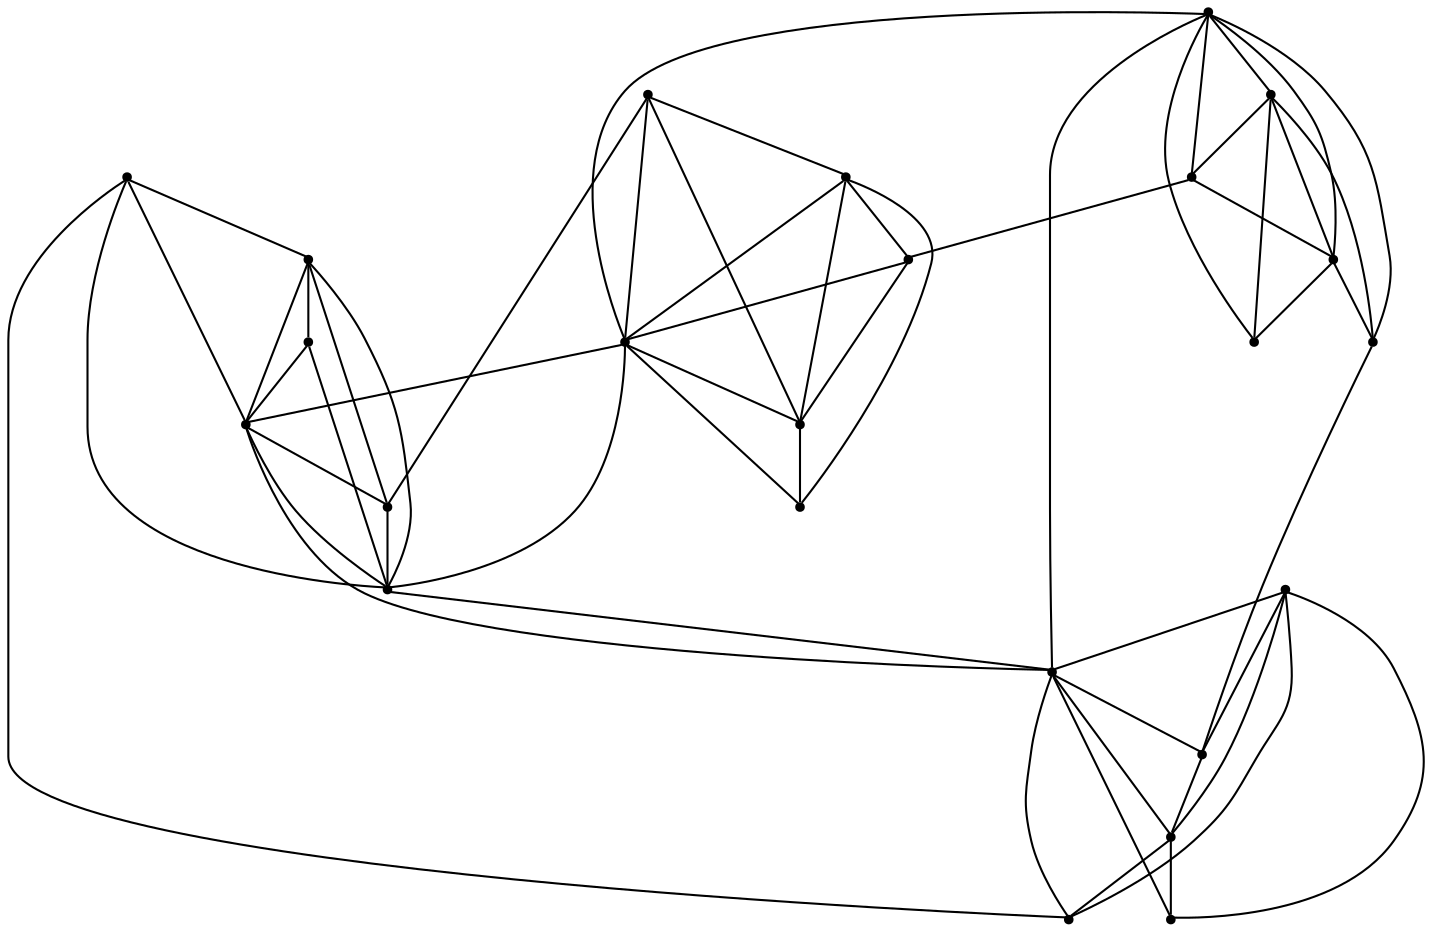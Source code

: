graph {
  node [shape=point,comment="{\"directed\":false,\"doi\":\"10.1007/3-540-37623-2_22\",\"figure\":\"5\"}"]

  v0 [pos="1533.308952101422,567.9165946112738"]
  v1 [pos="1337.0407767948582,567.9165946112738"]
  v2 [pos="1209.2789689703495,567.9165946112738"]
  v3 [pos="1013.0107300795977,567.9165946112738"]
  v4 [pos="885.2488586709006,567.9165946112738"]
  v5 [pos="688.9806197801488,567.9165946112738"]
  v6 [pos="561.2187165793575,567.9165946112738"]
  v7 [pos="364.950541272794,567.9165946112738"]
  v8 [pos="1533.308952101422,469.4165971544053"]
  v9 [pos="1435.299870962333,567.9165946112738"]
  v10 [pos="1337.0407767948582,469.4165971544053"]
  v11 [pos="1435.2998709623332,665.9166759914822"]
  v12 [pos="1209.2789689703495,469.4165971544053"]
  v13 [pos="1111.2697924549784,567.9165946112738"]
  v14 [pos="1111.2697924549784,665.9166759914822"]
  v15 [pos="1013.0107300795977,469.4165971544053"]
  v16 [pos="885.2488586709005,469.4165971544053"]
  v17 [pos="787.2397139476236,567.9165946112738"]
  v18 [pos="688.9806197801488,469.4165971544053"]
  v19 [pos="787.2397139476236,665.9166759914822"]
  v20 [pos="561.2187165793575,469.4165971544053"]
  v21 [pos="463.2096513363158,567.9165946112738"]
  v22 [pos="364.950541272794,469.4165971544053"]
  v23 [pos="463.2096513363158,665.9166759914822"]

  v0 -- v1 [id="-1",pos="1533.308952101422,567.9165946112738 1506.8857478520156,592.9666307237412 1471.732466341448,607.0291307237412 1435.1790610045678,607.0291307237412 1398.6215862796366,607.0291307237412 1363.468304769069,592.9666307237412 1337.0407767948582,567.9165946112738"]
  v7 -- v22 [id="-2",pos="364.950541272794,567.9165946112738 364.950541272794,469.4165971544053 364.950541272794,469.4165971544053 364.950541272794,469.4165971544053"]
  v7 -- v20 [id="-3",pos="364.950541272794,567.9165946112738 561.2187165793575,469.4165971544053 561.2187165793575,469.4165971544053 561.2187165793575,469.4165971544053"]
  v22 -- v6 [id="-4",pos="364.950541272794,469.4165971544053 561.2187165793575,567.9165946112738 561.2187165793575,567.9165946112738 561.2187165793575,567.9165946112738"]
  v22 -- v8 [id="-5",pos="364.950541272794,469.4165971544053 414.0550838744834,381.22092352973084 414.0550838744834,381.22092352973084 414.0550838744834,381.22092352973084 1484.2711411053508,381.22092352973084 1484.2711411053508,381.22092352973084 1484.2711411053508,381.22092352973084 1533.308952101422,469.4165971544053 1533.308952101422,469.4165971544053 1533.308952101422,469.4165971544053"]
  v7 -- v1 [id="-6",pos="364.950541272794,567.9165946112738 384.5981826251178,744.4749620225693 384.5981826251178,744.4749620225693 384.5981826251178,744.4749620225693 1317.355652563533,744.4749620225693 1317.355652563533,744.4749620225693 1317.355652563533,744.4749620225693 1337.0407767948582,567.9165946112738 1337.0407767948582,567.9165946112738 1337.0407767948582,567.9165946112738"]
  v23 -- v6 [id="-7",pos="463.2096513363158,665.9166759914822 561.2187165793575,567.9165946112738 561.2187165793575,567.9165946112738 561.2187165793575,567.9165946112738"]
  v21 -- v22 [id="-8",pos="463.2096513363158,567.9165946112738 364.950541272794,469.4165971544053 364.950541272794,469.4165971544053 364.950541272794,469.4165971544053"]
  v6 -- v20 [id="-9",pos="561.2187165793575,567.9165946112738 561.2187165793575,469.4165971544053 561.2187165793575,469.4165971544053 561.2187165793575,469.4165971544053"]
  v20 -- v18 [id="-10",pos="561.2187165793575,469.4165971544053 688.9806197801488,469.4165971544053 688.9806197801488,469.4165971544053 688.9806197801488,469.4165971544053"]
  v20 -- v21 [id="-11",pos="561.2187165793575,469.4165971544053 463.2096513363158,567.9165946112738 463.2096513363158,567.9165946112738 463.2096513363158,567.9165946112738"]
  v5 -- v16 [id="-12",pos="688.9806197801488,567.9165946112738 885.2488586709005,469.4165971544053 885.2488586709005,469.4165971544053 885.2488586709005,469.4165971544053"]
  v5 -- v17 [id="-13",pos="688.9806197801488,567.9165946112738 787.2397139476236,567.9165946112738 787.2397139476236,567.9165946112738 787.2397139476236,567.9165946112738"]
  v5 -- v2 [id="-14",pos="688.9806197801488,567.9165946112738 728.246749134462,724.837409125434 728.246749134462,724.837409125434 728.246749134462,724.837409125434 1170.0795394295606,724.837409125434 1170.0795394295606,724.837409125434 1170.0795394295606,724.837409125434 1209.2789689703495,567.9165946112738 1209.2789689703495,567.9165946112738 1209.2789689703495,567.9165946112738"]
  v18 -- v5 [id="-15",pos="688.9806197801488,469.4165971544053 688.9806197801488,567.9165946112738 688.9806197801488,567.9165946112738 688.9806197801488,567.9165946112738"]
  v19 -- v4 [id="-16",pos="787.2397139476236,665.9166759914822 885.2488586709006,567.9165946112738 885.2488586709006,567.9165946112738 885.2488586709006,567.9165946112738"]
  v17 -- v4 [id="-17",pos="787.2397139476236,567.9165946112738 885.2488586709006,567.9165946112738 885.2488586709006,567.9165946112738 885.2488586709006,567.9165946112738"]
  v17 -- v18 [id="-18",pos="787.2397139476236,567.9165946112738 688.9806197801488,469.4165971544053 688.9806197801488,469.4165971544053 688.9806197801488,469.4165971544053"]
  v17 -- v19 [id="-19",pos="787.2397139476236,567.9165946112738 787.2397139476236,665.9166759914822 787.2397139476236,665.9166759914822 787.2397139476236,665.9166759914822"]
  v4 -- v18 [id="-20",pos="885.2488586709006,567.9165946112738 688.9806197801488,469.4165971544053 688.9806197801488,469.4165971544053 688.9806197801488,469.4165971544053"]
  v16 -- v4 [id="-21",pos="885.2488586709005,469.4165971544053 885.2488586709006,567.9165946112738 885.2488586709006,567.9165946112738 885.2488586709006,567.9165946112738"]
  v16 -- v15 [id="-22",pos="885.2488586709005,469.4165971544053 1013.0107300795977,469.4165971544053 1013.0107300795977,469.4165971544053 1013.0107300795977,469.4165971544053"]
  v16 -- v17 [id="-23",pos="885.2488586709005,469.4165971544053 787.2397139476236,567.9165946112738 787.2397139476236,567.9165946112738 787.2397139476236,567.9165946112738"]
  v3 -- v13 [id="-24",pos="1013.0107300795977,567.9165946112738 1111.2697924549784,567.9165946112738 1111.2697924549784,567.9165946112738 1111.2697924549784,567.9165946112738"]
  v3 -- v12 [id="-25",pos="1013.0107300795977,567.9165946112738 1209.2789689703495,469.4165971544053 1209.2789689703495,469.4165971544053 1209.2789689703495,469.4165971544053"]
  v3 -- v15 [id="-26",pos="1013.0107300795977,567.9165946112738 1013.0107300795977,469.4165971544053 1013.0107300795977,469.4165971544053 1013.0107300795977,469.4165971544053"]
  v15 -- v2 [id="-27",pos="1013.0107300795977,469.4165971544053 1209.2789689703495,567.9165946112738 1209.2789689703495,567.9165946112738 1209.2789689703495,567.9165946112738"]
  v14 -- v3 [id="-28",pos="1111.2697924549784,665.9166759914822 1013.0107300795977,567.9165946112738 1013.0107300795977,567.9165946112738 1013.0107300795977,567.9165946112738"]
  v14 -- v2 [id="-29",pos="1111.2697924549784,665.9166759914822 1209.2789689703495,567.9165946112738 1209.2789689703495,567.9165946112738 1209.2789689703495,567.9165946112738"]
  v13 -- v15 [id="-30",pos="1111.2697924549784,567.9165946112738 1013.0107300795977,469.4165971544053 1013.0107300795977,469.4165971544053 1013.0107300795977,469.4165971544053"]
  v13 -- v14 [id="-31",pos="1111.2697924549784,567.9165946112738 1111.2697924549784,665.9166759914822 1111.2697924549784,665.9166759914822 1111.2697924549784,665.9166759914822"]
  v13 -- v2 [id="-32",pos="1111.2697924549784,567.9165946112738 1209.2789689703495,567.9165946112738 1209.2789689703495,567.9165946112738 1209.2789689703495,567.9165946112738"]
  v19 -- v5 [id="-33",pos="787.2397139476236,665.9166759914822 688.9806197801488,567.9165946112738 688.9806197801488,567.9165946112738 688.9806197801488,567.9165946112738"]
  v2 -- v12 [id="-34",pos="1209.2789689703495,567.9165946112738 1209.2789689703495,469.4165971544053 1209.2789689703495,469.4165971544053 1209.2789689703495,469.4165971544053"]
  v12 -- v10 [id="-35",pos="1209.2789689703495,469.4165971544053 1337.0407767948582,469.4165971544053 1337.0407767948582,469.4165971544053 1337.0407767948582,469.4165971544053"]
  v12 -- v13 [id="-36",pos="1209.2789689703495,469.4165971544053 1111.2697924549784,567.9165946112738 1111.2697924549784,567.9165946112738 1111.2697924549784,567.9165946112738"]
  v21 -- v23 [id="-37",pos="463.2096513363158,567.9165946112738 463.2096513363158,665.9166759914822 463.2096513363158,665.9166759914822 463.2096513363158,665.9166759914822"]
  v1 -- v8 [id="-38",pos="1337.0407767948582,567.9165946112738 1533.308952101422,469.4165971544053 1533.308952101422,469.4165971544053 1533.308952101422,469.4165971544053"]
  v1 -- v9 [id="-39",pos="1337.0407767948582,567.9165946112738 1435.299870962333,567.9165946112738 1435.299870962333,567.9165946112738 1435.299870962333,567.9165946112738"]
  v21 -- v6 [id="-40",pos="463.2096513363158,567.9165946112738 561.2187165793575,567.9165946112738 561.2187165793575,567.9165946112738 561.2187165793575,567.9165946112738"]
  v10 -- v1 [id="-41",pos="1337.0407767948582,469.4165971544053 1337.0407767948582,567.9165946112738 1337.0407767948582,567.9165946112738 1337.0407767948582,567.9165946112738"]
  v11 -- v0 [id="-42",pos="1435.2998709623332,665.9166759914822 1533.308952101422,567.9165946112738 1533.308952101422,567.9165946112738 1533.308952101422,567.9165946112738"]
  v11 -- v1 [id="-43",pos="1435.2998709623332,665.9166759914822 1337.0407767948582,567.9165946112738 1337.0407767948582,567.9165946112738 1337.0407767948582,567.9165946112738"]
  v9 -- v10 [id="-44",pos="1435.299870962333,567.9165946112738 1337.0407767948582,469.4165971544053 1337.0407767948582,469.4165971544053 1337.0407767948582,469.4165971544053"]
  v9 -- v11 [id="-45",pos="1435.299870962333,567.9165946112738 1435.2998709623332,665.9166759914822 1435.2998709623332,665.9166759914822 1435.2998709623332,665.9166759914822"]
  v9 -- v0 [id="-46",pos="1435.299870962333,567.9165946112738 1533.308952101422,567.9165946112738 1533.308952101422,567.9165946112738 1533.308952101422,567.9165946112738"]
  v23 -- v7 [id="-47",pos="463.2096513363158,665.9166759914822 364.950541272794,567.9165946112738 364.950541272794,567.9165946112738 364.950541272794,567.9165946112738"]
  v0 -- v10 [id="-48",pos="1533.308952101422,567.9165946112738 1337.0407767948582,469.4165971544053 1337.0407767948582,469.4165971544053 1337.0407767948582,469.4165971544053"]
  v8 -- v9 [id="-49",pos="1533.308952101422,469.4165971544053 1435.299870962333,567.9165946112738 1435.299870962333,567.9165946112738 1435.299870962333,567.9165946112738"]
  v8 -- v0 [id="-50",pos="1533.308952101422,469.4165971544053 1533.308952101422,567.9165946112738 1533.308952101422,567.9165946112738 1533.308952101422,567.9165946112738"]
  v7 -- v5 [id="-51",pos="364.950541272794,567.9165946112738 382.3687302308403,652.3291693793402 449.10421448461966,705.31251695421 525.9863363385476,705.31251695421 606.5521445573067,705.31251695421 675.3918839386057,647.2459581163193 688.9806197801488,567.9165946112738"]
  v7 -- v6 [id="-52",pos="364.950541272794,567.9165946112738 391.4405407120069,592.9666307237412 426.59382222257466,607.0291307237412 463.14716397526644,607.0291307237412 499.7005693121465,607.0291307237412 534.8537872385259,592.9666307237412 561.2187165793575,567.9165946112738"]
  v5 -- v3 [id="-53",pos="688.9806197801488,567.9165946112738 706.3781120849043,652.3291693793402 773.1176021425464,705.31251695421 849.9954638558584,705.31251695421 930.5614628271824,705.31251695421 999.401138624293,647.2459581163193 1013.0107300795977,567.9165946112738"]
  v5 -- v4 [id="-54",pos="688.9806197801488,567.9165946112738 715.4497953976943,592.9666307237412 750.603076908262,607.0291307237412 787.1563550767654,607.0291307237412 823.7098875820221,607.0291307237412 858.8672384806409,592.9666307237412 885.2488586709006,567.9165946112738"]
  v3 -- v1 [id="-55",pos="1013.0107300795977,567.9165946112738 1030.3915633270192,652.3291693793402 1097.1268568282337,705.31251695421 1174.0048457099224,705.31251695421 1254.5746597325442,705.31251695421 1323.4103933099802,647.2459581163193 1337.0407767948582,567.9165946112738"]
  v3 -- v2 [id="-56",pos="1013.0107300795977,567.9165946112738 1039.4590500833815,592.9666307237412 1074.6123315939492,607.0291307237412 1111.1657369308293,607.0291307237412 1147.7232116557605,607.0291307237412 1182.8764931663281,592.9666307237412 1209.2789689703495,567.9165946112738"]
  v2 -- v1 [id="-57",pos="1209.2789689703495,567.9165946112738 1225.1969843817974,586.5208095974392 1248.5617573819968,597.3624335394965 1273.1723989676987,597.3624335394965 1297.7871099414515,597.3624335394965 1321.1476863852233,586.5208095974392 1337.0407767948582,567.9165946112738"]
  v7 -- v21 [id="-58",pos="364.950541272794,567.9165946112738 463.2096513363158,567.9165946112738 463.2096513363158,567.9165946112738 463.2096513363158,567.9165946112738"]
}